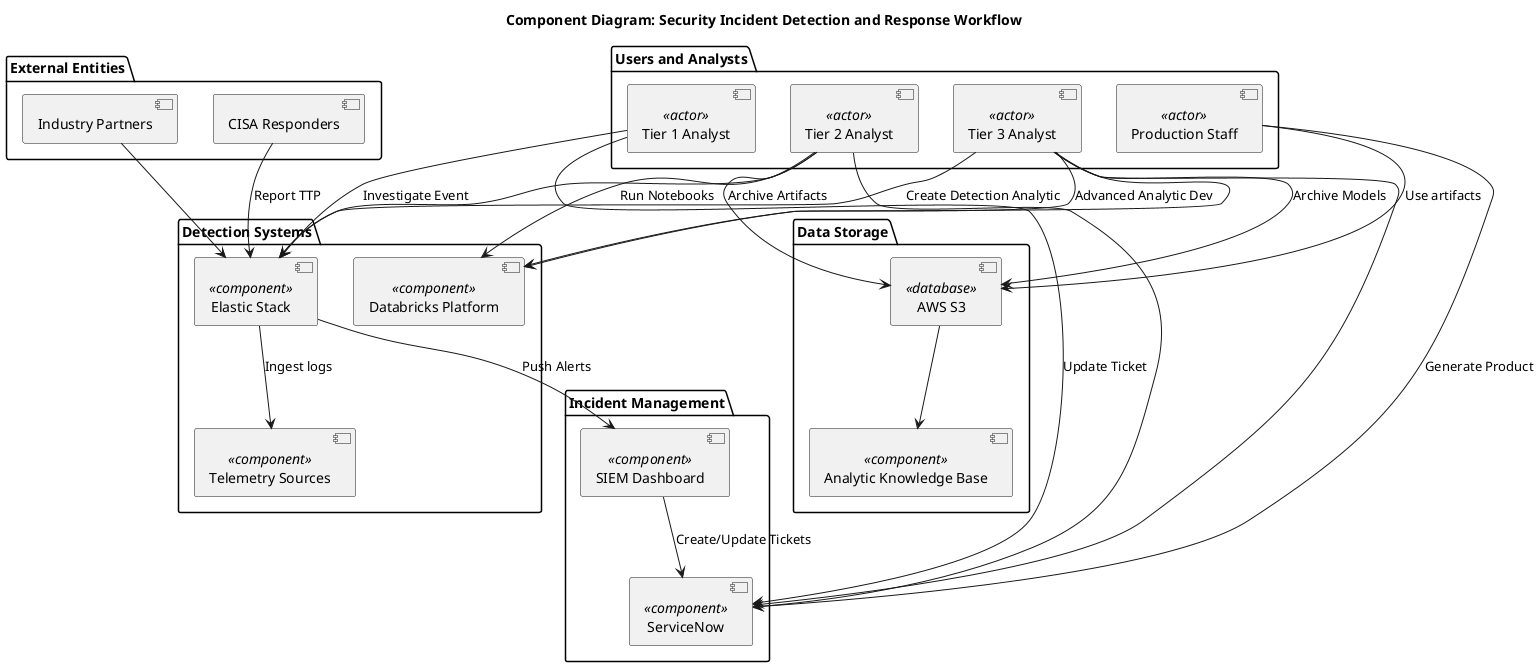 @startuml
	title Component Diagram: Security Incident Detection and Response Workflow
	
	package "External Entities" {
	  [CISA Responders]
	  [Industry Partners]
	}
	
	package "Detection Systems" {
	  [Elastic Stack] <<component>>
	  [Databricks Platform] <<component>>
	  [Telemetry Sources] <<component>>
	}
	
	package "Incident Management" {
	  [ServiceNow] <<component>>
	  [SIEM Dashboard] <<component>>
	}
	
	package "Data Storage" {
	  [AWS S3] <<database>>
	  [Analytic Knowledge Base] <<component>>
	}
	
	package "Users and Analysts" {
	  [Tier 1 Analyst] <<actor>>
	  [Tier 2 Analyst] <<actor>>
	  [Tier 3 Analyst] <<actor>>
	  [Production Staff] <<actor>>
	}
	
	' External threat detection
	[CISA Responders] --> [Elastic Stack] : Report TTP
	[Industry Partners] --> [Elastic Stack]
	
	' Tier 3 develops detection
	[Tier 3 Analyst] --> [Elastic Stack] : Create Detection Analytic
	[Tier 3 Analyst] --> [Databricks Platform] : Advanced Analytic Dev
	
	' Analytics on telemetry
	[Elastic Stack] --> [Telemetry Sources] : Ingest logs
	[Elastic Stack] --> [SIEM Dashboard] : Push Alerts
	
	' Auto triage & ticketing
	[SIEM Dashboard] --> [ServiceNow] : Create/Update Tickets
	
	' Tier 1 investigations
	[Tier 1 Analyst] --> [Elastic Stack] : Investigate Event
	[Tier 1 Analyst] --> [ServiceNow] : Update Ticket
	
	' Tier 2 investigations
	[Tier 2 Analyst] --> [ServiceNow]
	[Tier 2 Analyst] --> [Databricks Platform] : Run Notebooks
	[Tier 2 Analyst] --> [Elastic Stack]
	[Tier 2 Analyst] --> [AWS S3] : Archive Artifacts
	[AWS S3] --> [Analytic Knowledge Base]
	
	' Tier 3 improvements
	[Tier 3 Analyst] --> [ServiceNow]
	[Tier 3 Analyst] --> [Databricks Platform]
	[Tier 3 Analyst] --> [AWS S3] : Archive Models
	
	' Production workflow
	[Production Staff] --> [ServiceNow] : Generate Product
	[Production Staff] --> [AWS S3] : Use artifacts

@enduml
